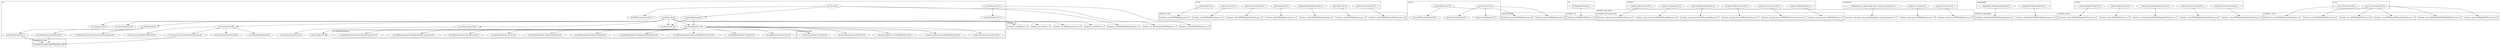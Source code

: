 digraph {
  subgraph cluster_de_monticore_types {
    label = "de.monticore.types";
    labeljust = l;
    node[shape=cds];
    Helper_de_monticore_types_TypesHelper [label="de.monticore.types.TypesHelper.java (18)"];
  }
  subgraph cluster_coder {
    label = "coder";
    labeljust = l;
    node[shape=ellipse];
    Template_coder_EncoderVisitor [label="coder.EncoderVisitor.ftl (1)"];
    node[shape=ellipse];
    Template_coder_Injector [label="coder.Injector.ftl (1)"];
    node[shape=ellipse];
    Template_coder_JavaScriptSimpleTool [label="coder.JavaScriptSimpleTool.ftl (1)"];
    node[shape=ellipse];
    Template_coder_Decoder [label="coder.Decoder.ftl (1)"];
    node[shape=ellipse];
    Template_coder_DecoderVisitor [label="coder.DecoderVisitor.ftl (1)"];
    node[shape=ellipse];
    Template_coder_Encoder [label="coder.Encoder.ftl (1)"];
    node[shape=ellipse];
    Template_coder_Range [label="coder.Range.ftl (1)"];
  }
  subgraph cluster_ast {
    label = "ast";
    labeljust = l;
    subgraph cluster_ast_additionalmethods {
      label = "ast.additionalmethods";
      labeljust = l;
      node[shape=ellipse];
      Template_ast_additionalmethods_DeepEqualsWithComments [label="ast.additionalmethods.DeepEqualsWithComments.ftl (4)"];
      node[shape=ellipse];
      Template_ast_additionalmethods_EqualsWithComments [label="ast.additionalmethods.EqualsWithComments.ftl (4)"];
      node[shape=ellipse];
      Template_ast_additionalmethods_Set [label="ast.additionalmethods.Set.ftl (15)"];
      node[shape=ellipse];
      Template_ast_additionalmethods_Accept [label="ast.additionalmethods.Accept.ftl (4)"];
      node[shape=ellipse];
      Template_ast_additionalmethods_DeepCloneWithParameters [label="ast.additionalmethods.DeepCloneWithParameters.ftl (4)"];
      node[shape=ellipse];
      Template_ast_additionalmethods_DeepEqualsWithOrder [label="ast.additionalmethods.DeepEqualsWithOrder.ftl (4)"];
      node[shape=ellipse];
      Template_ast_additionalmethods_RemoveChild [label="ast.additionalmethods.RemoveChild.ftl (4)"];
      node[shape=ellipse];
      Template_ast_additionalmethods_EqualAttributes [label="ast.additionalmethods.EqualAttributes.ftl (4)"];
      node[shape=ellipse];
      Template_ast_additionalmethods_Get [label="ast.additionalmethods.Get.ftl (15)"];
      node[shape=ellipse];
      Template_ast_additionalmethods_GetChildren [label="ast.additionalmethods.GetChildren.ftl (4)"];
    }
    subgraph cluster_ast_factorymethods {
      label = "ast.factorymethods";
      labeljust = l;
      node[shape=ellipse];
      Template_ast_factorymethods_ErrorIfNull [label="ast.factorymethods.ErrorIfNull.ftl (2)"];
      node[shape=ellipse];
      Template_ast_factorymethods_Create [label="ast.factorymethods.Create.ftl (4)"];
      node[shape=ellipse];
      Template_ast_factorymethods_DoCreate [label="ast.factorymethods.DoCreate.ftl (4)"];
      node[shape=ellipse];
      Template_ast_factorymethods_DoCreateWithParams [label="ast.factorymethods.DoCreateWithParams.ftl (4)"];
      node[shape=ellipse];
      Template_ast_factorymethods_CreateWithParams [label="ast.factorymethods.CreateWithParams.ftl (4)"];
    }
    node[shape=ellipse];
    Template_ast_ErrorIfNull [label="ast.ErrorIfNull.ftl (96)"];
    node[shape=ellipse];
    Template_ast_AstImports [label="ast.AstImports.ftl (4)"];
    node[shape=ellipse];
    Template_ast_Attribute [label="ast.Attribute.ftl (19)"];
    node[shape=ellipse];
    Template_ast_BuilderAttribute [label="ast.BuilderAttribute.ftl (7)"];
    node[shape=ellipse];
    Template_ast_Class [label="ast.Class.ftl (2)"];
    node[shape=ellipse];
    Template_ast_AstNodeFactory [label="ast.AstNodeFactory.ftl (1)"];
    node[shape=ellipse];
    Template_ast_BuilderConstructorParametersDeclaration [label="ast.BuilderConstructorParametersDeclaration.ftl (4)"];
    node[shape=ellipse];
    Template_ast_ASTNodeBase [label="ast.ASTNodeBase.ftl (1)"];
    node[shape=ellipse];
    Template_ast_ClassContent [label="ast.ClassContent.ftl (4)"];
    node[shape=ellipse];
    Template_ast_AstClass [label="ast.AstClass.ftl (4)"];
    node[shape=ellipse];
    Template_ast_ParametersDeclaration [label="ast.ParametersDeclaration.ftl (4)"];
    node[shape=ellipse];
    Template_ast_AstBuilder [label="ast.AstBuilder.ftl (4)"];
    node[shape=ellipse];
    Template_ast_AstInterface [label="ast.AstInterface.ftl (1)"];
    node[shape=ellipse];
    Template_ast_EmptyMethodBody [label="ast.EmptyMethodBody.ftl (4)"];
    node[shape=ellipse];
    Template_ast_Constructor [label="ast.Constructor.ftl (8)"];
    node[shape=ellipse];
    Template_ast_ASTConstantsClass [label="ast.ASTConstantsClass.ftl (1)"];
    node[shape=ellipse];
    Template_ast_ConstructorAttributesSetter [label="ast.ConstructorAttributesSetter.ftl (4)"];
    node[shape=ellipse];
    Template_ast_AstSuperTypes [label="ast.AstSuperTypes.ftl (4)"];
    node[shape=ellipse];
    Template_ast_ConstructorParametersDeclaration [label="ast.ConstructorParametersDeclaration.ftl (4)"];
    node[shape=ellipse];
    Template_ast_AstSuperInterfaces [label="ast.AstSuperInterfaces.ftl (4)"];
    node[shape=ellipse];
    Template_ast_AstBuilderAttributeSetter [label="ast.AstBuilderAttributeSetter.ftl (7)"];
    node[shape=ellipse];
    Template_ast_ClassMethod [label="ast.ClassMethod.ftl (110)"];
  }
  subgraph cluster_parser {
    label = "parser";
    labeljust = l;
    node[shape=ellipse];
    Template_parser_MCParserMethods [label="parser.MCParserMethods.ftl (4)"];
    node[shape=ellipse];
    Template_parser_Parser [label="parser.Parser.ftl (1)"];
    node[shape=ellipse];
    Template_parser_MCParser [label="parser.MCParser.ftl (1)"];
    node[shape=ellipse];
    Template_parser_ParserHeader [label="parser.ParserHeader.ftl (1)"];
    node[shape=ellipse];
    Template_parser_LexerMember [label="parser.LexerMember.ftl (1)"];
  }
  subgraph cluster_od {
    label = "od";
    labeljust = l;
    node[shape=ellipse];
    Template_od_DiagramVisitor [label="od.DiagramVisitor.ftl (1)"];
  }
  subgraph cluster_mchtree {
    label = "mchtree";
    labeljust = l;
    node[shape=ellipse];
    Template_mchtree_HARuleNode [label="mchtree.HARuleNode.ftl (1)"];
    node[shape=ellipse];
    Template_mchtree_TreeConverter [label="mchtree.TreeConverter.ftl (1)"];
    node[shape=ellipse];
    Template_mchtree_HARuleContext [label="mchtree.HARuleContext.ftl (1)"];
    node[shape=ellipse];
    Template_mchtree_HATerminalNode [label="mchtree.HATerminalNode.ftl (1)"];
    node[shape=ellipse];
    Template_mchtree_TreeHelper [label="mchtree.TreeHelper.ftl (1)"];
    node[shape=ellipse];
    Template_mchtree_HAParseTree [label="mchtree.HAParseTree.ftl (1)"];
  }
  subgraph cluster_htmlred__symboltable {
    label = "htmlred._symboltable";
    labeljust = l;
    node[shape=note];
    File_htmlred__symboltable_HTMLRedModelLoader [label="htmlred._symboltable.HTMLRedModelLoader.java (1)"];
    node[shape=note];
    File_htmlred__symboltable_HTMLRedLanguage [label="htmlred._symboltable.HTMLRedLanguage.java (1)"];
  }
  subgraph cluster_htmlred__mch_parser {
    label = "htmlred._mch_parser";
    labeljust = l;
    subgraph cluster_htmlred__mch_parser_tree {
      label = "htmlred._mch_parser.tree";
      labeljust = l;
      node[shape=note];
      File_htmlred__mch_parser_tree_HATerminalNode [label="htmlred._mch_parser.tree.HATerminalNode.java (1)"];
      node[shape=note];
      File_htmlred__mch_parser_tree_HARuleContext [label="htmlred._mch_parser.tree.HARuleContext.java (1)"];
      node[shape=note];
      File_htmlred__mch_parser_tree_HTMLRedTreeHelper [label="htmlred._mch_parser.tree.HTMLRedTreeHelper.java (1)"];
      node[shape=note];
      File_htmlred__mch_parser_tree_HTMLRedTreeConverter [label="htmlred._mch_parser.tree.HTMLRedTreeConverter.java (1)"];
      node[shape=note];
      File_htmlred__mch_parser_tree_HARuleNode [label="htmlred._mch_parser.tree.HARuleNode.java (1)"];
      node[shape=note];
      File_htmlred__mch_parser_tree_HAParseTree [label="htmlred._mch_parser.tree.HAParseTree.java (1)"];
    }
    node[shape=note];
    File_htmlred__mch_parser_HTMLRedParser [label="htmlred._mch_parser.HTMLRedParser.java (1)"];
    node[shape=note];
    File_htmlred__mch_parser_HTMLRedActions [label="htmlred._mch_parser.HTMLRedActions.java (1)"];
    node[shape=note];
    File_htmlred__mch_parser_com_upstandinghackers_hammer_Hammer [label="htmlred._mch_parser.com_upstandinghackers_hammer_Hammer.c (1)"];
  }
  subgraph cluster_htmlred__parser {
    label = "htmlred._parser";
    labeljust = l;
    node[shape=note];
    File_htmlred__parser_HTMLRedParser [label="htmlred._parser.HTMLRedParser.java (1)"];
    node[shape=note];
    File_htmlred__parser_HTMLRedAntlr [label="htmlred._parser.HTMLRedAntlr.g4 (1)"];
  }
  subgraph cluster_htmlred__od {
    label = "htmlred._od";
    labeljust = l;
    node[shape=note];
    File_htmlred__od_HTMLRed2OD [label="htmlred._od.HTMLRed2OD.java (1)"];
  }
  subgraph cluster_htmlred__coder {
    label = "htmlred._coder";
    labeljust = l;
    node[shape=note];
    File_htmlred__coder_HTMLRedRange [label="htmlred._coder.HTMLRedRange.java (1)"];
    node[shape=note];
    File_htmlred__coder_HTMLRedDecoder [label="htmlred._coder.HTMLRedDecoder.java (1)"];
    node[shape=note];
    File_htmlred__coder_HTMLRedEncoder [label="htmlred._coder.HTMLRedEncoder.java (1)"];
    node[shape=note];
    File_htmlred__coder_HTMLRedDecoderVisitor [label="htmlred._coder.HTMLRedDecoderVisitor.java (1)"];
    node[shape=note];
    File_htmlred__coder_HTMLRedEncoderVisitor [label="htmlred._coder.HTMLRedEncoderVisitor.java (1)"];
    node[shape=note];
    File_htmlred__coder_HTMLRedSimpleTool [label="htmlred._coder.HTMLRedSimpleTool.java (1)"];
    node[shape=note];
    File_htmlred__coder_HTMLRedInjector [label="htmlred._coder.HTMLRedInjector.java (1)"];
  }
  subgraph cluster_htmlred__visitor {
    label = "htmlred._visitor";
    labeljust = l;
    node[shape=note];
    File_htmlred__visitor_HTMLRedParentAwareVisitor [label="htmlred._visitor.HTMLRedParentAwareVisitor.java (1)"];
    node[shape=note];
    File_htmlred__visitor_HTMLRedInheritanceVisitor [label="htmlred._visitor.HTMLRedInheritanceVisitor.java (1)"];
    node[shape=note];
    File_htmlred__visitor_CommonHTMLRedDelegatorVisitor [label="htmlred._visitor.CommonHTMLRedDelegatorVisitor.java (1)"];
    node[shape=note];
    File_htmlred__visitor_HTMLRedVisitor [label="htmlred._visitor.HTMLRedVisitor.java (1)"];
    node[shape=note];
    File_htmlred__visitor_HTMLRedDelegatorVisitor [label="htmlred._visitor.HTMLRedDelegatorVisitor.java (1)"];
  }
  subgraph cluster_htmlred__ast {
    label = "htmlred._ast";
    labeljust = l;
    node[shape=note];
    File_htmlred__ast_ASTI [label="htmlred._ast.ASTI.java (1)"];
    node[shape=note];
    File_htmlred__ast_ASTB [label="htmlred._ast.ASTB.java (1)"];
    node[shape=note];
    File_htmlred__ast_HTMLRedNodeFactory [label="htmlred._ast.HTMLRedNodeFactory.java (1)"];
    node[shape=note];
    File_htmlred__ast_ASTHTMLRedNode [label="htmlred._ast.ASTHTMLRedNode.java (1)"];
    node[shape=note];
    File_htmlred__ast_ASTP [label="htmlred._ast.ASTP.java (1)"];
    node[shape=note];
    File_htmlred__ast_ASTAlternatives [label="htmlred._ast.ASTAlternatives.java (1)"];
    node[shape=note];
    File_htmlred__ast_ASTConstantsHTMLRed [label="htmlred._ast.ASTConstantsHTMLRed.java (1)"];
  }
  subgraph cluster_htmlred__cocos {
    label = "htmlred._cocos";
    labeljust = l;
    node[shape=note];
    File_htmlred__cocos_HTMLRedASTPCoCo [label="htmlred._cocos.HTMLRedASTPCoCo.java (1)"];
    node[shape=note];
    File_htmlred__cocos_HTMLRedASTHTMLRedNodeCoCo [label="htmlred._cocos.HTMLRedASTHTMLRedNodeCoCo.java (1)"];
    node[shape=note];
    File_htmlred__cocos_HTMLRedASTAlternativesCoCo [label="htmlred._cocos.HTMLRedASTAlternativesCoCo.java (1)"];
    node[shape=note];
    File_htmlred__cocos_HTMLRedASTICoCo [label="htmlred._cocos.HTMLRedASTICoCo.java (1)"];
    node[shape=note];
    File_htmlred__cocos_HTMLRedASTBCoCo [label="htmlred._cocos.HTMLRedASTBCoCo.java (1)"];
    node[shape=note];
    File_htmlred__cocos_HTMLRedCoCoChecker [label="htmlred._cocos.HTMLRedCoCoChecker.java (1)"];
  }
  subgraph cluster_mchparser {
    label = "mchparser";
    labeljust = l;
    node[shape=ellipse];
    Template_mchparser_Actions [label="mchparser.Actions.ftl (1)"];
    node[shape=ellipse];
    Template_mchparser_Parser [label="mchparser.Parser.ftl (1)"];
    node[shape=ellipse];
    Template_mchparser_com_upstandinghackers_hammer_Hammer [label="mchparser.com_upstandinghackers_hammer_Hammer.ftl (1)"];
  }
  subgraph cluster_visitor {
    label = "visitor";
    labeljust = l;
    node[shape=ellipse];
    Template_visitor_DelegatorVisitor [label="visitor.DelegatorVisitor.ftl (1)"];
    node[shape=ellipse];
    Template_visitor_SimpleVisitor [label="visitor.SimpleVisitor.ftl (1)"];
    node[shape=ellipse];
    Template_visitor_InheritanceVisitor [label="visitor.InheritanceVisitor.ftl (1)"];
    node[shape=ellipse];
    Template_visitor_ParentAwareVisitor [label="visitor.ParentAwareVisitor.ftl (1)"];
    node[shape=ellipse];
    Template_visitor_CommonDelegatorVisitor [label="visitor.CommonDelegatorVisitor.ftl (1)"];
  }
  subgraph cluster_cocos {
    label = "cocos";
    labeljust = l;
    node[shape=ellipse];
    Template_cocos_CoCoChecker [label="cocos.CoCoChecker.ftl (1)"];
    node[shape=ellipse];
    Template_cocos_CoCoInterface [label="cocos.CoCoInterface.ftl (5)"];
  }
  subgraph cluster_symboltable {
    label = "symboltable";
    labeljust = l;
    node[shape=ellipse];
    Template_symboltable_ModelLoader [label="symboltable.ModelLoader.ftl (1)"];
    node[shape=ellipse];
    Template_symboltable_ModelingLanguage [label="symboltable.ModelingLanguage.ftl (1)"];
  }
  Template_coder_EncoderVisitor -> File_htmlred__coder_HTMLRedEncoderVisitor;
  Template_coder_Injector -> File_htmlred__coder_HTMLRedInjector;
  Template_coder_JavaScriptSimpleTool -> File_htmlred__coder_HTMLRedSimpleTool;
  Template_coder_Decoder -> File_htmlred__coder_HTMLRedDecoder;
  Template_coder_DecoderVisitor -> File_htmlred__coder_HTMLRedDecoderVisitor;
  Template_coder_Encoder -> File_htmlred__coder_HTMLRedEncoder;
  Template_coder_Range -> File_htmlred__coder_HTMLRedRange;
  Template_ast_BuilderAttribute -> Helper_de_monticore_types_TypesHelper;
  Template_ast_Class -> File_htmlred__ast_ASTConstantsHTMLRed;
  Template_ast_Class -> Template_ast_AstNodeFactory;
  Template_ast_Class -> File_htmlred__ast_HTMLRedNodeFactory;
  Template_ast_Class -> Template_ast_ASTConstantsClass;
  Template_ast_AstNodeFactory -> Template_ast_ClassMethod;
  Template_ast_AstNodeFactory -> Template_ast_Attribute;
  Template_ast_AstClass -> Template_ast_AstImports;
  Template_ast_AstClass -> File_htmlred__ast_ASTAlternatives;
  Template_ast_AstClass -> File_htmlred__ast_ASTP;
  Template_ast_AstClass -> Template_ast_ClassMethod;
  Template_ast_AstClass -> Template_ast_AstBuilder;
  Template_ast_AstClass -> File_htmlred__ast_ASTB;
  Template_ast_AstClass -> Template_ast_Attribute;
  Template_ast_AstClass -> File_htmlred__ast_ASTI;
  Template_ast_AstClass -> Template_ast_AstSuperTypes;
  Template_ast_AstClass -> Template_ast_ClassContent;
  Template_ast_AstClass -> Template_ast_Constructor;
  Template_ast_AstBuilder -> Template_ast_AstBuilderAttributeSetter;
  Template_ast_AstBuilder -> Template_ast_BuilderConstructorParametersDeclaration;
  Template_ast_AstBuilder -> Template_ast_BuilderAttribute;
  Template_ast_AstInterface -> Template_ast_ASTNodeBase;
  Template_ast_AstInterface -> File_htmlred__ast_ASTHTMLRedNode;
  Template_ast_Constructor -> Template_ast_ConstructorAttributesSetter;
  Template_ast_Constructor -> Template_ast_EmptyMethodBody;
  Template_ast_Constructor -> Template_ast_ParametersDeclaration;
  Template_ast_Constructor -> Template_ast_ConstructorParametersDeclaration;
  Template_ast_AstSuperTypes -> Template_ast_AstSuperInterfaces;
  Template_ast_ConstructorParametersDeclaration -> Helper_de_monticore_types_TypesHelper;
  Template_ast_AstBuilderAttributeSetter -> Helper_de_monticore_types_TypesHelper;
  Template_ast_ClassMethod -> Template_ast_additionalmethods_GetChildren;
  Template_ast_ClassMethod -> Template_ast_additionalmethods_DeepEqualsWithComments;
  Template_ast_ClassMethod -> Template_ast_additionalmethods_DeepCloneWithParameters;
  Template_ast_ClassMethod -> Template_ast_additionalmethods_RemoveChild;
  Template_ast_ClassMethod -> Template_ast_additionalmethods_DeepEqualsWithOrder;
  Template_ast_ClassMethod -> Template_ast_factorymethods_ErrorIfNull;
  Template_ast_ClassMethod -> Template_ast_factorymethods_DoCreate;
  Template_ast_ClassMethod -> Template_ast_factorymethods_CreateWithParams;
  Template_ast_ClassMethod -> Template_ast_factorymethods_Create;
  Template_ast_ClassMethod -> Template_ast_ErrorIfNull;
  Template_ast_ClassMethod -> Template_ast_additionalmethods_Accept;
  Template_ast_ClassMethod -> Template_ast_additionalmethods_EqualAttributes;
  Template_ast_ClassMethod -> Template_ast_additionalmethods_Get;
  Template_ast_ClassMethod -> Template_ast_factorymethods_DoCreateWithParams;
  Template_ast_ClassMethod -> Template_ast_additionalmethods_Set;
  Template_ast_ClassMethod -> Template_ast_additionalmethods_EqualsWithComments;
  Template_parser_Parser -> Template_parser_LexerMember;
  Template_parser_Parser -> File_htmlred__parser_HTMLRedAntlr;
  Template_parser_Parser -> Template_parser_ParserHeader;
  Template_parser_MCParser -> Template_parser_MCParserMethods;
  Template_parser_MCParser -> File_htmlred__parser_HTMLRedParser;
  Template_od_DiagramVisitor -> File_htmlred__od_HTMLRed2OD;
  Template_mchtree_HARuleNode -> File_htmlred__mch_parser_tree_HARuleNode;
  Template_mchtree_TreeConverter -> File_htmlred__mch_parser_tree_HTMLRedTreeConverter;
  Template_mchtree_HARuleContext -> File_htmlred__mch_parser_tree_HARuleContext;
  Template_mchtree_HATerminalNode -> File_htmlred__mch_parser_tree_HATerminalNode;
  Template_mchtree_TreeHelper -> File_htmlred__mch_parser_tree_HTMLRedTreeHelper;
  Template_mchtree_HAParseTree -> File_htmlred__mch_parser_tree_HAParseTree;
  Template_mchparser_Actions -> File_htmlred__mch_parser_HTMLRedActions;
  Template_mchparser_Parser -> File_htmlred__mch_parser_HTMLRedParser;
  Template_mchparser_com_upstandinghackers_hammer_Hammer -> File_htmlred__mch_parser_com_upstandinghackers_hammer_Hammer;
  Template_visitor_DelegatorVisitor -> File_htmlred__visitor_HTMLRedDelegatorVisitor;
  Template_visitor_SimpleVisitor -> File_htmlred__visitor_HTMLRedVisitor;
  Template_visitor_InheritanceVisitor -> File_htmlred__visitor_HTMLRedInheritanceVisitor;
  Template_visitor_ParentAwareVisitor -> File_htmlred__visitor_HTMLRedParentAwareVisitor;
  Template_visitor_CommonDelegatorVisitor -> File_htmlred__visitor_CommonHTMLRedDelegatorVisitor;
  Template_cocos_CoCoChecker -> File_htmlred__cocos_HTMLRedCoCoChecker;
  Template_cocos_CoCoInterface -> File_htmlred__cocos_HTMLRedASTICoCo;
  Template_cocos_CoCoInterface -> File_htmlred__cocos_HTMLRedASTPCoCo;
  Template_cocos_CoCoInterface -> File_htmlred__cocos_HTMLRedASTHTMLRedNodeCoCo;
  Template_cocos_CoCoInterface -> File_htmlred__cocos_HTMLRedASTAlternativesCoCo;
  Template_cocos_CoCoInterface -> File_htmlred__cocos_HTMLRedASTBCoCo;
  Template_symboltable_ModelLoader -> File_htmlred__symboltable_HTMLRedModelLoader;
  Template_symboltable_ModelingLanguage -> File_htmlred__symboltable_HTMLRedLanguage;
}
